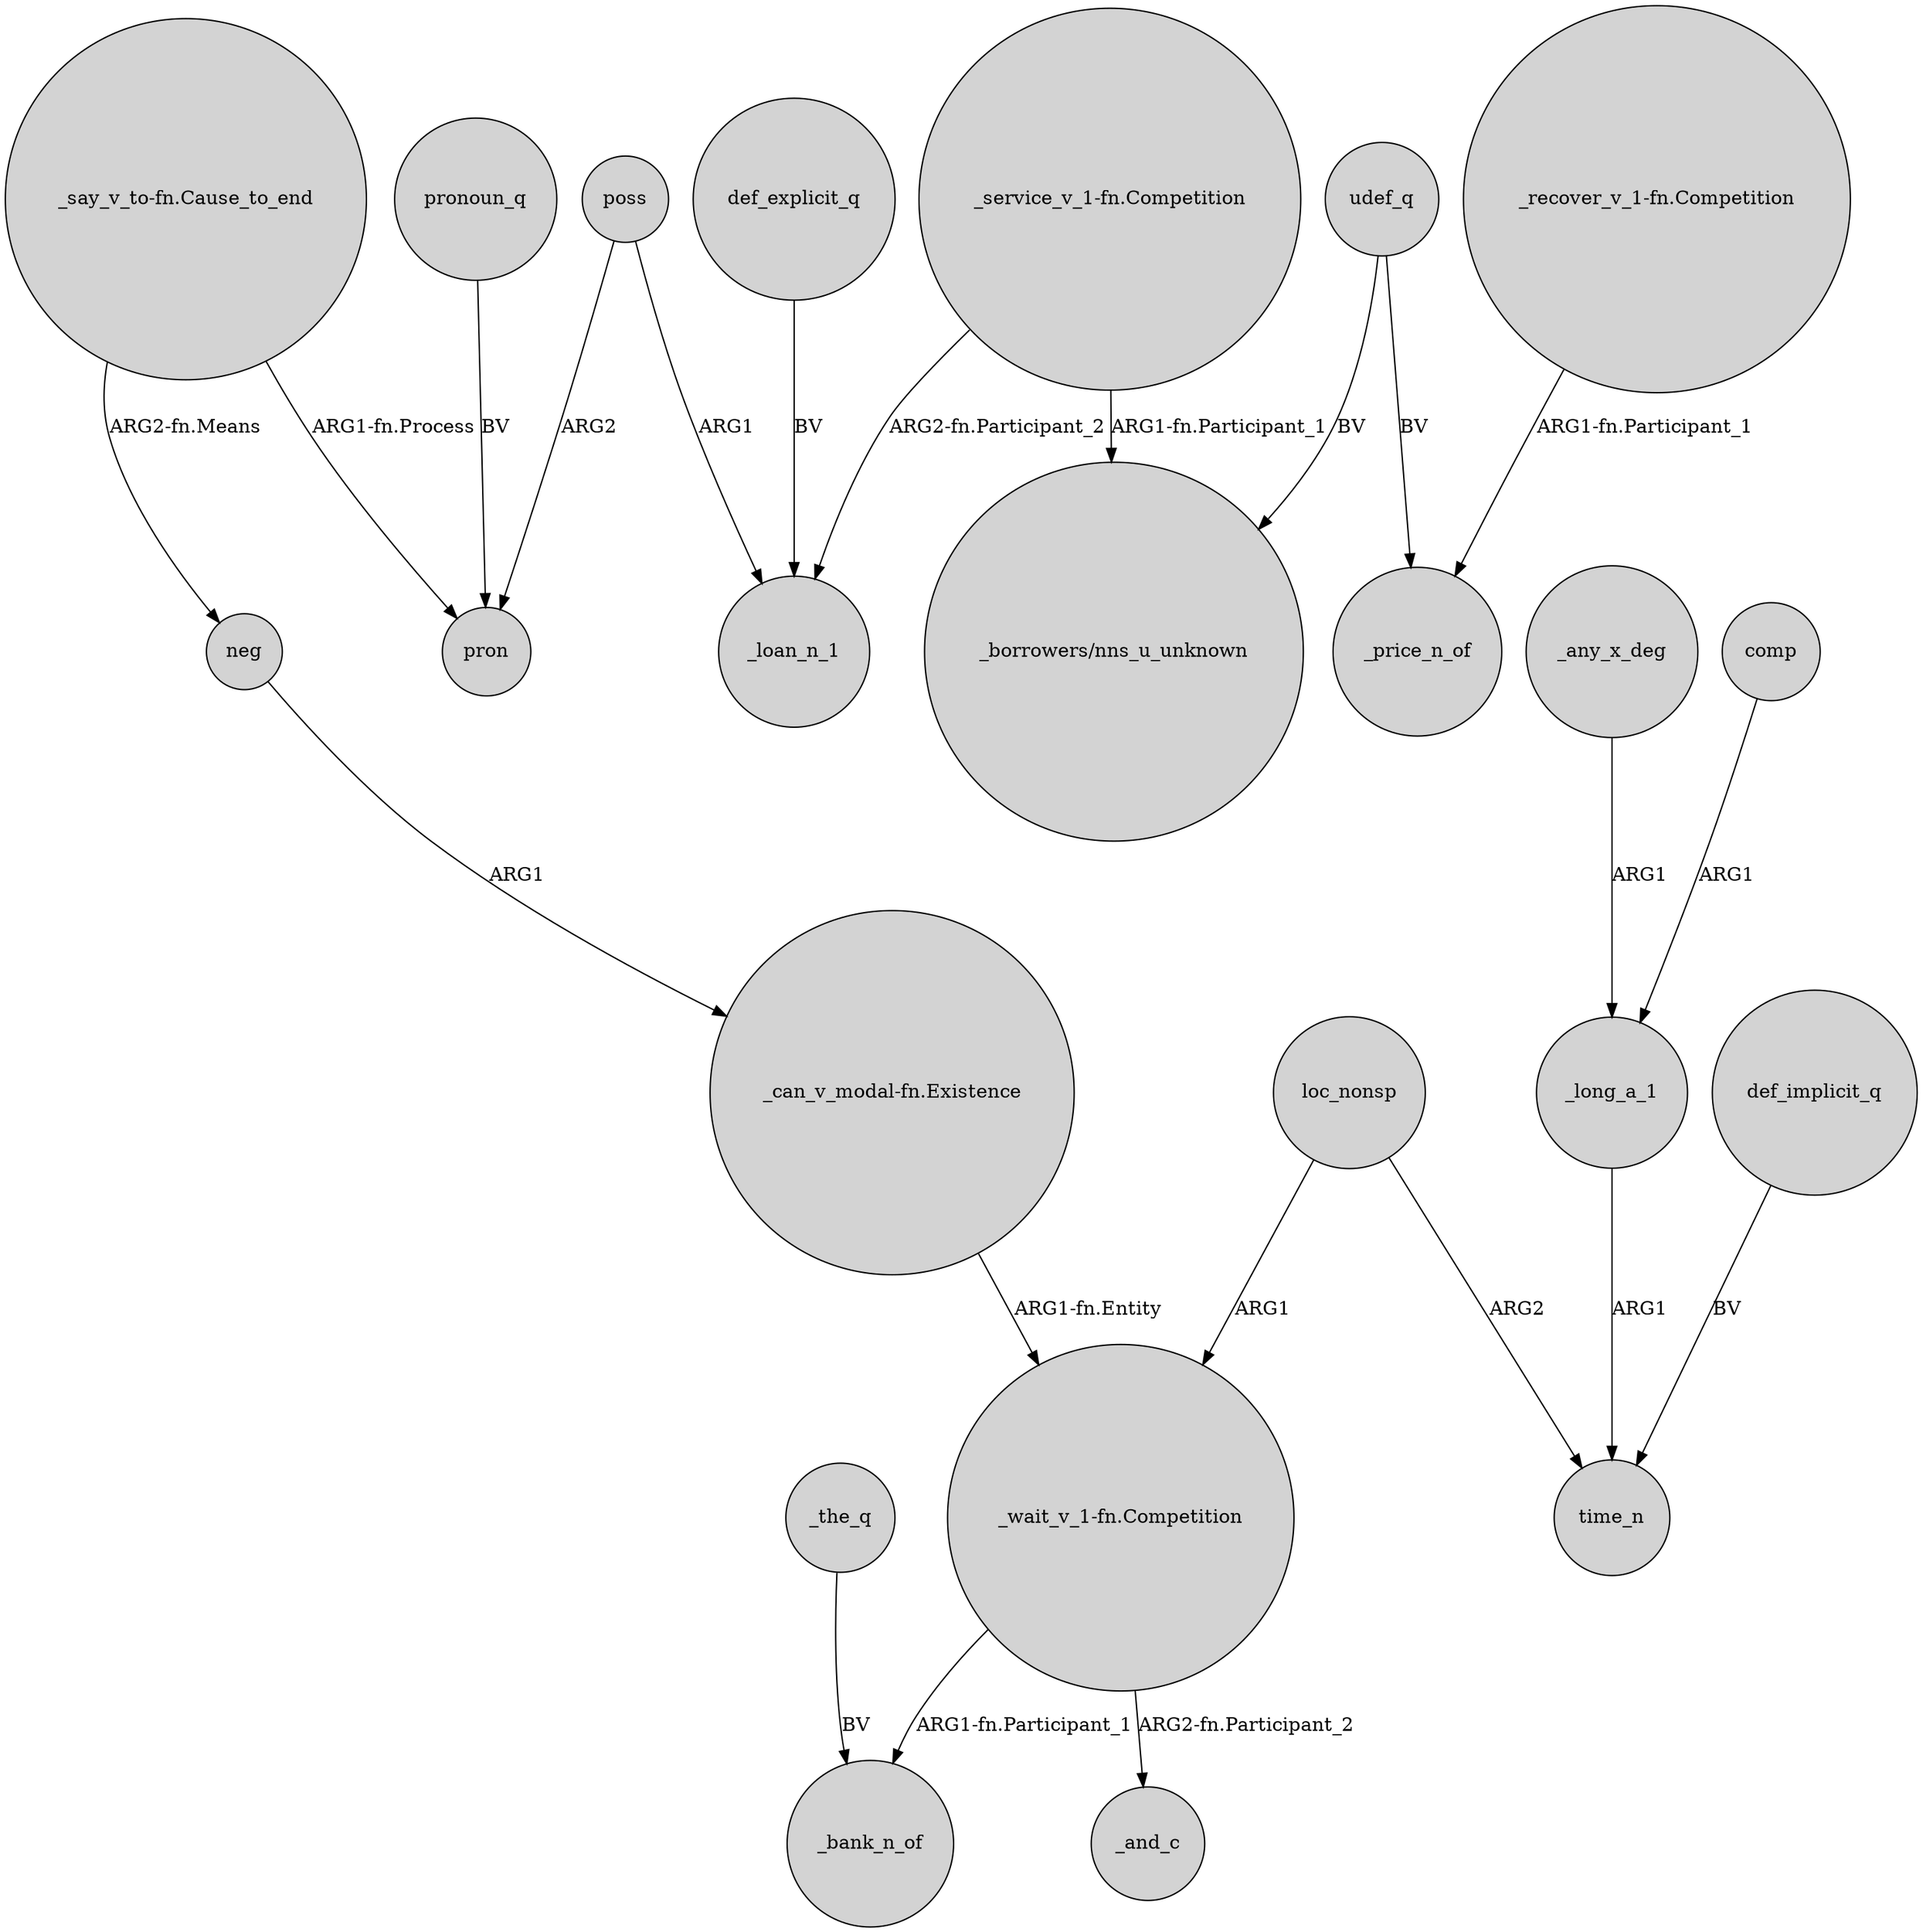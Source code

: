 digraph {
	node [shape=circle style=filled]
	_the_q -> _bank_n_of [label=BV]
	def_explicit_q -> _loan_n_1 [label=BV]
	udef_q -> _price_n_of [label=BV]
	_any_x_deg -> _long_a_1 [label=ARG1]
	udef_q -> "_borrowers/nns_u_unknown" [label=BV]
	"_can_v_modal-fn.Existence" -> "_wait_v_1-fn.Competition" [label="ARG1-fn.Entity"]
	"_wait_v_1-fn.Competition" -> _bank_n_of [label="ARG1-fn.Participant_1"]
	"_say_v_to-fn.Cause_to_end" -> pron [label="ARG1-fn.Process"]
	loc_nonsp -> "_wait_v_1-fn.Competition" [label=ARG1]
	pronoun_q -> pron [label=BV]
	"_say_v_to-fn.Cause_to_end" -> neg [label="ARG2-fn.Means"]
	comp -> _long_a_1 [label=ARG1]
	"_wait_v_1-fn.Competition" -> _and_c [label="ARG2-fn.Participant_2"]
	poss -> pron [label=ARG2]
	poss -> _loan_n_1 [label=ARG1]
	_long_a_1 -> time_n [label=ARG1]
	"_service_v_1-fn.Competition" -> _loan_n_1 [label="ARG2-fn.Participant_2"]
	neg -> "_can_v_modal-fn.Existence" [label=ARG1]
	"_recover_v_1-fn.Competition" -> _price_n_of [label="ARG1-fn.Participant_1"]
	loc_nonsp -> time_n [label=ARG2]
	"_service_v_1-fn.Competition" -> "_borrowers/nns_u_unknown" [label="ARG1-fn.Participant_1"]
	def_implicit_q -> time_n [label=BV]
}
